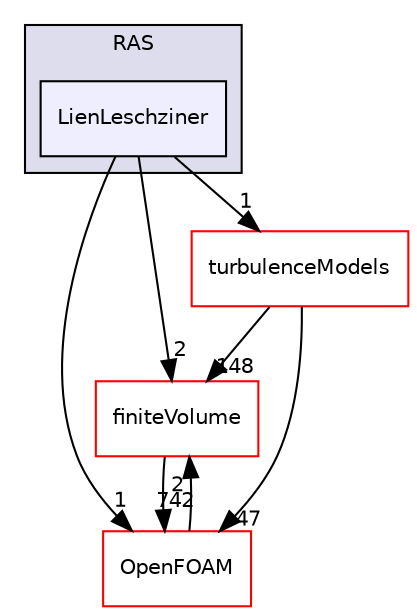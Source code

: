 digraph "src/TurbulenceModels/incompressible/turbulentTransportModels/RAS/LienLeschziner" {
  bgcolor=transparent;
  compound=true
  node [ fontsize="10", fontname="Helvetica"];
  edge [ labelfontsize="10", labelfontname="Helvetica"];
  subgraph clusterdir_96b47c9484aadeb0211f2ded0ebdc3ac {
    graph [ bgcolor="#ddddee", pencolor="black", label="RAS" fontname="Helvetica", fontsize="10", URL="dir_96b47c9484aadeb0211f2ded0ebdc3ac.html"]
  dir_11951acee58e7002a3b1fff89d112971 [shape=box, label="LienLeschziner", style="filled", fillcolor="#eeeeff", pencolor="black", URL="dir_11951acee58e7002a3b1fff89d112971.html"];
  }
  dir_9bd15774b555cf7259a6fa18f99fe99b [shape=box label="finiteVolume" color="red" URL="dir_9bd15774b555cf7259a6fa18f99fe99b.html"];
  dir_c5473ff19b20e6ec4dfe5c310b3778a8 [shape=box label="OpenFOAM" color="red" URL="dir_c5473ff19b20e6ec4dfe5c310b3778a8.html"];
  dir_a3dc37bcacf99bb6122ed819dac99f09 [shape=box label="turbulenceModels" color="red" URL="dir_a3dc37bcacf99bb6122ed819dac99f09.html"];
  dir_9bd15774b555cf7259a6fa18f99fe99b->dir_c5473ff19b20e6ec4dfe5c310b3778a8 [headlabel="742", labeldistance=1.5 headhref="dir_000894_001892.html"];
  dir_11951acee58e7002a3b1fff89d112971->dir_9bd15774b555cf7259a6fa18f99fe99b [headlabel="2", labeldistance=1.5 headhref="dir_003031_000894.html"];
  dir_11951acee58e7002a3b1fff89d112971->dir_c5473ff19b20e6ec4dfe5c310b3778a8 [headlabel="1", labeldistance=1.5 headhref="dir_003031_001892.html"];
  dir_11951acee58e7002a3b1fff89d112971->dir_a3dc37bcacf99bb6122ed819dac99f09 [headlabel="1", labeldistance=1.5 headhref="dir_003031_000753.html"];
  dir_c5473ff19b20e6ec4dfe5c310b3778a8->dir_9bd15774b555cf7259a6fa18f99fe99b [headlabel="2", labeldistance=1.5 headhref="dir_001892_000894.html"];
  dir_a3dc37bcacf99bb6122ed819dac99f09->dir_9bd15774b555cf7259a6fa18f99fe99b [headlabel="148", labeldistance=1.5 headhref="dir_000753_000894.html"];
  dir_a3dc37bcacf99bb6122ed819dac99f09->dir_c5473ff19b20e6ec4dfe5c310b3778a8 [headlabel="47", labeldistance=1.5 headhref="dir_000753_001892.html"];
}
